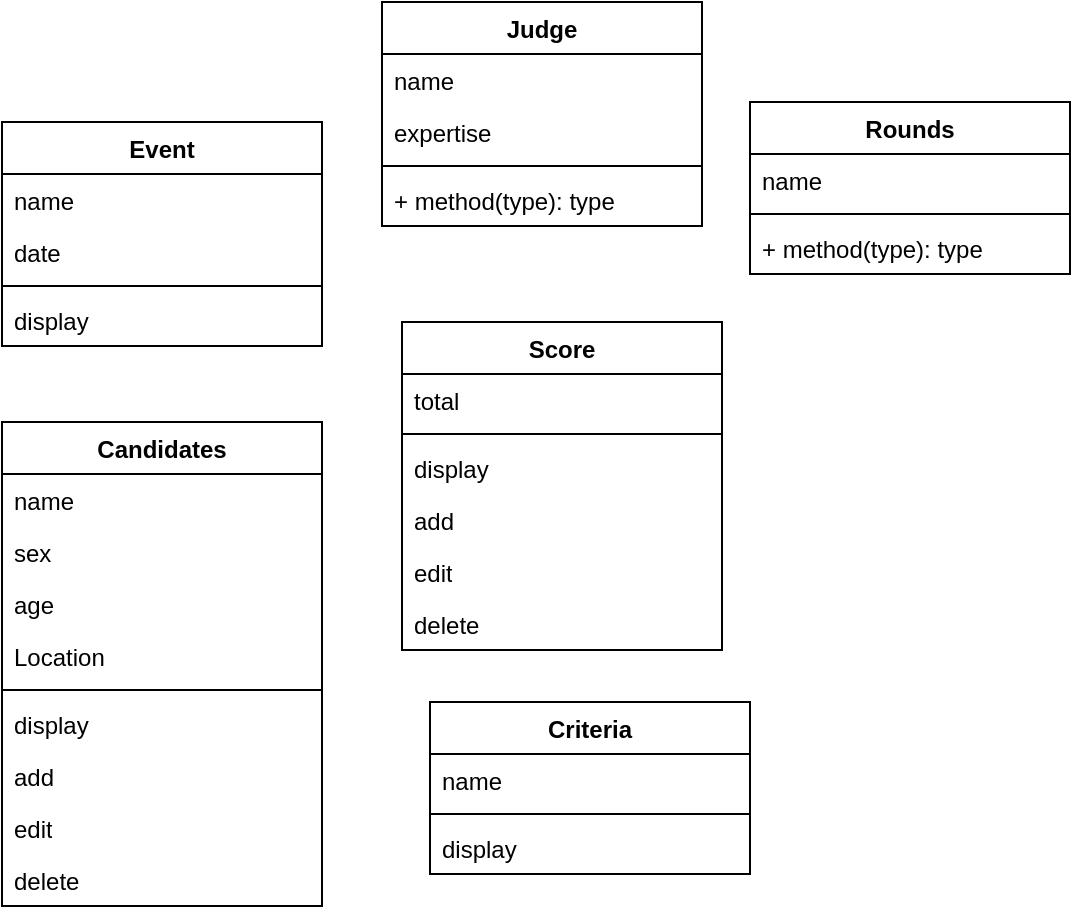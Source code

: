 <mxfile version="21.7.5" type="github">
  <diagram id="C5RBs43oDa-KdzZeNtuy" name="Page-1">
    <mxGraphModel dx="621" dy="525" grid="1" gridSize="10" guides="1" tooltips="1" connect="1" arrows="1" fold="1" page="1" pageScale="1" pageWidth="827" pageHeight="1169" math="0" shadow="0">
      <root>
        <mxCell id="WIyWlLk6GJQsqaUBKTNV-0" />
        <mxCell id="WIyWlLk6GJQsqaUBKTNV-1" parent="WIyWlLk6GJQsqaUBKTNV-0" />
        <mxCell id="4XFe6pfDzy5YcLh7HWTz-14" value="Criteria" style="swimlane;fontStyle=1;align=center;verticalAlign=top;childLayout=stackLayout;horizontal=1;startSize=26;horizontalStack=0;resizeParent=1;resizeParentMax=0;resizeLast=0;collapsible=1;marginBottom=0;whiteSpace=wrap;html=1;" vertex="1" parent="WIyWlLk6GJQsqaUBKTNV-1">
          <mxGeometry x="334" y="400" width="160" height="86" as="geometry" />
        </mxCell>
        <mxCell id="4XFe6pfDzy5YcLh7HWTz-15" value="name" style="text;strokeColor=none;fillColor=none;align=left;verticalAlign=top;spacingLeft=4;spacingRight=4;overflow=hidden;rotatable=0;points=[[0,0.5],[1,0.5]];portConstraint=eastwest;whiteSpace=wrap;html=1;" vertex="1" parent="4XFe6pfDzy5YcLh7HWTz-14">
          <mxGeometry y="26" width="160" height="26" as="geometry" />
        </mxCell>
        <mxCell id="4XFe6pfDzy5YcLh7HWTz-16" value="" style="line;strokeWidth=1;fillColor=none;align=left;verticalAlign=middle;spacingTop=-1;spacingLeft=3;spacingRight=3;rotatable=0;labelPosition=right;points=[];portConstraint=eastwest;strokeColor=inherit;" vertex="1" parent="4XFe6pfDzy5YcLh7HWTz-14">
          <mxGeometry y="52" width="160" height="8" as="geometry" />
        </mxCell>
        <mxCell id="4XFe6pfDzy5YcLh7HWTz-18" value="display" style="text;align=left;verticalAlign=top;spacingLeft=4;spacingRight=4;overflow=hidden;rotatable=0;points=[[0,0.5],[1,0.5]];portConstraint=eastwest;" vertex="1" parent="4XFe6pfDzy5YcLh7HWTz-14">
          <mxGeometry y="60" width="160" height="26" as="geometry" />
        </mxCell>
        <mxCell id="4XFe6pfDzy5YcLh7HWTz-19" value="Candidates" style="swimlane;fontStyle=1;align=center;verticalAlign=top;childLayout=stackLayout;horizontal=1;startSize=26;horizontalStack=0;resizeParent=1;resizeParentMax=0;resizeLast=0;collapsible=1;marginBottom=0;whiteSpace=wrap;html=1;" vertex="1" parent="WIyWlLk6GJQsqaUBKTNV-1">
          <mxGeometry x="120" y="260" width="160" height="242" as="geometry" />
        </mxCell>
        <mxCell id="zkfFHV4jXpPFQw0GAbJ--7" value="name" style="text;align=left;verticalAlign=top;spacingLeft=4;spacingRight=4;overflow=hidden;rotatable=0;points=[[0,0.5],[1,0.5]];portConstraint=eastwest;" parent="4XFe6pfDzy5YcLh7HWTz-19" vertex="1">
          <mxGeometry y="26" width="160" height="26" as="geometry" />
        </mxCell>
        <mxCell id="4XFe6pfDzy5YcLh7HWTz-9" value="sex" style="text;strokeColor=none;fillColor=none;align=left;verticalAlign=top;spacingLeft=4;spacingRight=4;overflow=hidden;rotatable=0;points=[[0,0.5],[1,0.5]];portConstraint=eastwest;whiteSpace=wrap;html=1;" vertex="1" parent="4XFe6pfDzy5YcLh7HWTz-19">
          <mxGeometry y="52" width="160" height="26" as="geometry" />
        </mxCell>
        <mxCell id="4XFe6pfDzy5YcLh7HWTz-44" value="age" style="text;strokeColor=none;fillColor=none;align=left;verticalAlign=top;spacingLeft=4;spacingRight=4;overflow=hidden;rotatable=0;points=[[0,0.5],[1,0.5]];portConstraint=eastwest;whiteSpace=wrap;html=1;" vertex="1" parent="4XFe6pfDzy5YcLh7HWTz-19">
          <mxGeometry y="78" width="160" height="26" as="geometry" />
        </mxCell>
        <mxCell id="zkfFHV4jXpPFQw0GAbJ--8" value="Location" style="text;align=left;verticalAlign=top;spacingLeft=4;spacingRight=4;overflow=hidden;rotatable=0;points=[[0,0.5],[1,0.5]];portConstraint=eastwest;rounded=0;shadow=0;html=0;" parent="4XFe6pfDzy5YcLh7HWTz-19" vertex="1">
          <mxGeometry y="104" width="160" height="26" as="geometry" />
        </mxCell>
        <mxCell id="4XFe6pfDzy5YcLh7HWTz-21" value="" style="line;strokeWidth=1;fillColor=none;align=left;verticalAlign=middle;spacingTop=-1;spacingLeft=3;spacingRight=3;rotatable=0;labelPosition=right;points=[];portConstraint=eastwest;strokeColor=inherit;" vertex="1" parent="4XFe6pfDzy5YcLh7HWTz-19">
          <mxGeometry y="130" width="160" height="8" as="geometry" />
        </mxCell>
        <mxCell id="zkfFHV4jXpPFQw0GAbJ--11" value="display" style="text;align=left;verticalAlign=top;spacingLeft=4;spacingRight=4;overflow=hidden;rotatable=0;points=[[0,0.5],[1,0.5]];portConstraint=eastwest;" parent="4XFe6pfDzy5YcLh7HWTz-19" vertex="1">
          <mxGeometry y="138" width="160" height="26" as="geometry" />
        </mxCell>
        <mxCell id="4XFe6pfDzy5YcLh7HWTz-11" value="add" style="text;strokeColor=none;fillColor=none;align=left;verticalAlign=top;spacingLeft=4;spacingRight=4;overflow=hidden;rotatable=0;points=[[0,0.5],[1,0.5]];portConstraint=eastwest;whiteSpace=wrap;html=1;" vertex="1" parent="4XFe6pfDzy5YcLh7HWTz-19">
          <mxGeometry y="164" width="160" height="26" as="geometry" />
        </mxCell>
        <mxCell id="4XFe6pfDzy5YcLh7HWTz-12" value="edit" style="text;strokeColor=none;fillColor=none;align=left;verticalAlign=top;spacingLeft=4;spacingRight=4;overflow=hidden;rotatable=0;points=[[0,0.5],[1,0.5]];portConstraint=eastwest;whiteSpace=wrap;html=1;" vertex="1" parent="4XFe6pfDzy5YcLh7HWTz-19">
          <mxGeometry y="190" width="160" height="26" as="geometry" />
        </mxCell>
        <mxCell id="4XFe6pfDzy5YcLh7HWTz-13" value="delete" style="text;strokeColor=none;fillColor=none;align=left;verticalAlign=top;spacingLeft=4;spacingRight=4;overflow=hidden;rotatable=0;points=[[0,0.5],[1,0.5]];portConstraint=eastwest;whiteSpace=wrap;html=1;" vertex="1" parent="4XFe6pfDzy5YcLh7HWTz-19">
          <mxGeometry y="216" width="160" height="26" as="geometry" />
        </mxCell>
        <mxCell id="4XFe6pfDzy5YcLh7HWTz-23" value="Score" style="swimlane;fontStyle=1;align=center;verticalAlign=top;childLayout=stackLayout;horizontal=1;startSize=26;horizontalStack=0;resizeParent=1;resizeParentMax=0;resizeLast=0;collapsible=1;marginBottom=0;whiteSpace=wrap;html=1;" vertex="1" parent="WIyWlLk6GJQsqaUBKTNV-1">
          <mxGeometry x="320" y="210" width="160" height="164" as="geometry" />
        </mxCell>
        <mxCell id="4XFe6pfDzy5YcLh7HWTz-6" value="total" style="text;strokeColor=none;fillColor=none;align=left;verticalAlign=top;spacingLeft=4;spacingRight=4;overflow=hidden;rotatable=0;points=[[0,0.5],[1,0.5]];portConstraint=eastwest;whiteSpace=wrap;html=1;" vertex="1" parent="4XFe6pfDzy5YcLh7HWTz-23">
          <mxGeometry y="26" width="160" height="26" as="geometry" />
        </mxCell>
        <mxCell id="4XFe6pfDzy5YcLh7HWTz-25" value="" style="line;strokeWidth=1;fillColor=none;align=left;verticalAlign=middle;spacingTop=-1;spacingLeft=3;spacingRight=3;rotatable=0;labelPosition=right;points=[];portConstraint=eastwest;strokeColor=inherit;" vertex="1" parent="4XFe6pfDzy5YcLh7HWTz-23">
          <mxGeometry y="52" width="160" height="8" as="geometry" />
        </mxCell>
        <mxCell id="4XFe6pfDzy5YcLh7HWTz-29" value="display" style="text;align=left;verticalAlign=top;spacingLeft=4;spacingRight=4;overflow=hidden;rotatable=0;points=[[0,0.5],[1,0.5]];portConstraint=eastwest;" vertex="1" parent="4XFe6pfDzy5YcLh7HWTz-23">
          <mxGeometry y="60" width="160" height="26" as="geometry" />
        </mxCell>
        <mxCell id="4XFe6pfDzy5YcLh7HWTz-27" value="add" style="text;strokeColor=none;fillColor=none;align=left;verticalAlign=top;spacingLeft=4;spacingRight=4;overflow=hidden;rotatable=0;points=[[0,0.5],[1,0.5]];portConstraint=eastwest;whiteSpace=wrap;html=1;" vertex="1" parent="4XFe6pfDzy5YcLh7HWTz-23">
          <mxGeometry y="86" width="160" height="26" as="geometry" />
        </mxCell>
        <mxCell id="4XFe6pfDzy5YcLh7HWTz-28" value="edit" style="text;strokeColor=none;fillColor=none;align=left;verticalAlign=top;spacingLeft=4;spacingRight=4;overflow=hidden;rotatable=0;points=[[0,0.5],[1,0.5]];portConstraint=eastwest;whiteSpace=wrap;html=1;" vertex="1" parent="4XFe6pfDzy5YcLh7HWTz-23">
          <mxGeometry y="112" width="160" height="26" as="geometry" />
        </mxCell>
        <mxCell id="4XFe6pfDzy5YcLh7HWTz-30" value="delete" style="text;strokeColor=none;fillColor=none;align=left;verticalAlign=top;spacingLeft=4;spacingRight=4;overflow=hidden;rotatable=0;points=[[0,0.5],[1,0.5]];portConstraint=eastwest;whiteSpace=wrap;html=1;" vertex="1" parent="4XFe6pfDzy5YcLh7HWTz-23">
          <mxGeometry y="138" width="160" height="26" as="geometry" />
        </mxCell>
        <mxCell id="4XFe6pfDzy5YcLh7HWTz-31" value="Event" style="swimlane;fontStyle=1;align=center;verticalAlign=top;childLayout=stackLayout;horizontal=1;startSize=26;horizontalStack=0;resizeParent=1;resizeParentMax=0;resizeLast=0;collapsible=1;marginBottom=0;whiteSpace=wrap;html=1;" vertex="1" parent="WIyWlLk6GJQsqaUBKTNV-1">
          <mxGeometry x="120" y="110" width="160" height="112" as="geometry" />
        </mxCell>
        <mxCell id="zkfFHV4jXpPFQw0GAbJ--1" value="name" style="text;align=left;verticalAlign=top;spacingLeft=4;spacingRight=4;overflow=hidden;rotatable=0;points=[[0,0.5],[1,0.5]];portConstraint=eastwest;" parent="4XFe6pfDzy5YcLh7HWTz-31" vertex="1">
          <mxGeometry y="26" width="160" height="26" as="geometry" />
        </mxCell>
        <mxCell id="zkfFHV4jXpPFQw0GAbJ--2" value="date" style="text;align=left;verticalAlign=top;spacingLeft=4;spacingRight=4;overflow=hidden;rotatable=0;points=[[0,0.5],[1,0.5]];portConstraint=eastwest;rounded=0;shadow=0;html=0;" parent="4XFe6pfDzy5YcLh7HWTz-31" vertex="1">
          <mxGeometry y="52" width="160" height="26" as="geometry" />
        </mxCell>
        <mxCell id="4XFe6pfDzy5YcLh7HWTz-33" value="" style="line;strokeWidth=1;fillColor=none;align=left;verticalAlign=middle;spacingTop=-1;spacingLeft=3;spacingRight=3;rotatable=0;labelPosition=right;points=[];portConstraint=eastwest;strokeColor=inherit;" vertex="1" parent="4XFe6pfDzy5YcLh7HWTz-31">
          <mxGeometry y="78" width="160" height="8" as="geometry" />
        </mxCell>
        <mxCell id="4XFe6pfDzy5YcLh7HWTz-35" value="display" style="text;align=left;verticalAlign=top;spacingLeft=4;spacingRight=4;overflow=hidden;rotatable=0;points=[[0,0.5],[1,0.5]];portConstraint=eastwest;" vertex="1" parent="4XFe6pfDzy5YcLh7HWTz-31">
          <mxGeometry y="86" width="160" height="26" as="geometry" />
        </mxCell>
        <mxCell id="4XFe6pfDzy5YcLh7HWTz-36" value="Judge" style="swimlane;fontStyle=1;align=center;verticalAlign=top;childLayout=stackLayout;horizontal=1;startSize=26;horizontalStack=0;resizeParent=1;resizeParentMax=0;resizeLast=0;collapsible=1;marginBottom=0;whiteSpace=wrap;html=1;" vertex="1" parent="WIyWlLk6GJQsqaUBKTNV-1">
          <mxGeometry x="310" y="50" width="160" height="112" as="geometry" />
        </mxCell>
        <mxCell id="zkfFHV4jXpPFQw0GAbJ--14" value="name" style="text;align=left;verticalAlign=top;spacingLeft=4;spacingRight=4;overflow=hidden;rotatable=0;points=[[0,0.5],[1,0.5]];portConstraint=eastwest;" parent="4XFe6pfDzy5YcLh7HWTz-36" vertex="1">
          <mxGeometry y="26" width="160" height="26" as="geometry" />
        </mxCell>
        <mxCell id="4XFe6pfDzy5YcLh7HWTz-8" value="expertise" style="text;strokeColor=none;fillColor=none;align=left;verticalAlign=top;spacingLeft=4;spacingRight=4;overflow=hidden;rotatable=0;points=[[0,0.5],[1,0.5]];portConstraint=eastwest;whiteSpace=wrap;html=1;" vertex="1" parent="4XFe6pfDzy5YcLh7HWTz-36">
          <mxGeometry y="52" width="160" height="26" as="geometry" />
        </mxCell>
        <mxCell id="4XFe6pfDzy5YcLh7HWTz-38" value="" style="line;strokeWidth=1;fillColor=none;align=left;verticalAlign=middle;spacingTop=-1;spacingLeft=3;spacingRight=3;rotatable=0;labelPosition=right;points=[];portConstraint=eastwest;strokeColor=inherit;" vertex="1" parent="4XFe6pfDzy5YcLh7HWTz-36">
          <mxGeometry y="78" width="160" height="8" as="geometry" />
        </mxCell>
        <mxCell id="4XFe6pfDzy5YcLh7HWTz-39" value="+ method(type): type" style="text;strokeColor=none;fillColor=none;align=left;verticalAlign=top;spacingLeft=4;spacingRight=4;overflow=hidden;rotatable=0;points=[[0,0.5],[1,0.5]];portConstraint=eastwest;whiteSpace=wrap;html=1;" vertex="1" parent="4XFe6pfDzy5YcLh7HWTz-36">
          <mxGeometry y="86" width="160" height="26" as="geometry" />
        </mxCell>
        <mxCell id="4XFe6pfDzy5YcLh7HWTz-40" value="Rounds" style="swimlane;fontStyle=1;align=center;verticalAlign=top;childLayout=stackLayout;horizontal=1;startSize=26;horizontalStack=0;resizeParent=1;resizeParentMax=0;resizeLast=0;collapsible=1;marginBottom=0;whiteSpace=wrap;html=1;" vertex="1" parent="WIyWlLk6GJQsqaUBKTNV-1">
          <mxGeometry x="494" y="100" width="160" height="86" as="geometry" />
        </mxCell>
        <mxCell id="zkfFHV4jXpPFQw0GAbJ--20" value="name" style="text;align=left;verticalAlign=top;spacingLeft=4;spacingRight=4;overflow=hidden;rotatable=0;points=[[0,0.5],[1,0.5]];portConstraint=eastwest;rounded=0;shadow=0;html=0;" parent="4XFe6pfDzy5YcLh7HWTz-40" vertex="1">
          <mxGeometry y="26" width="160" height="26" as="geometry" />
        </mxCell>
        <mxCell id="4XFe6pfDzy5YcLh7HWTz-42" value="" style="line;strokeWidth=1;fillColor=none;align=left;verticalAlign=middle;spacingTop=-1;spacingLeft=3;spacingRight=3;rotatable=0;labelPosition=right;points=[];portConstraint=eastwest;strokeColor=inherit;" vertex="1" parent="4XFe6pfDzy5YcLh7HWTz-40">
          <mxGeometry y="52" width="160" height="8" as="geometry" />
        </mxCell>
        <mxCell id="4XFe6pfDzy5YcLh7HWTz-43" value="+ method(type): type" style="text;strokeColor=none;fillColor=none;align=left;verticalAlign=top;spacingLeft=4;spacingRight=4;overflow=hidden;rotatable=0;points=[[0,0.5],[1,0.5]];portConstraint=eastwest;whiteSpace=wrap;html=1;" vertex="1" parent="4XFe6pfDzy5YcLh7HWTz-40">
          <mxGeometry y="60" width="160" height="26" as="geometry" />
        </mxCell>
      </root>
    </mxGraphModel>
  </diagram>
</mxfile>
